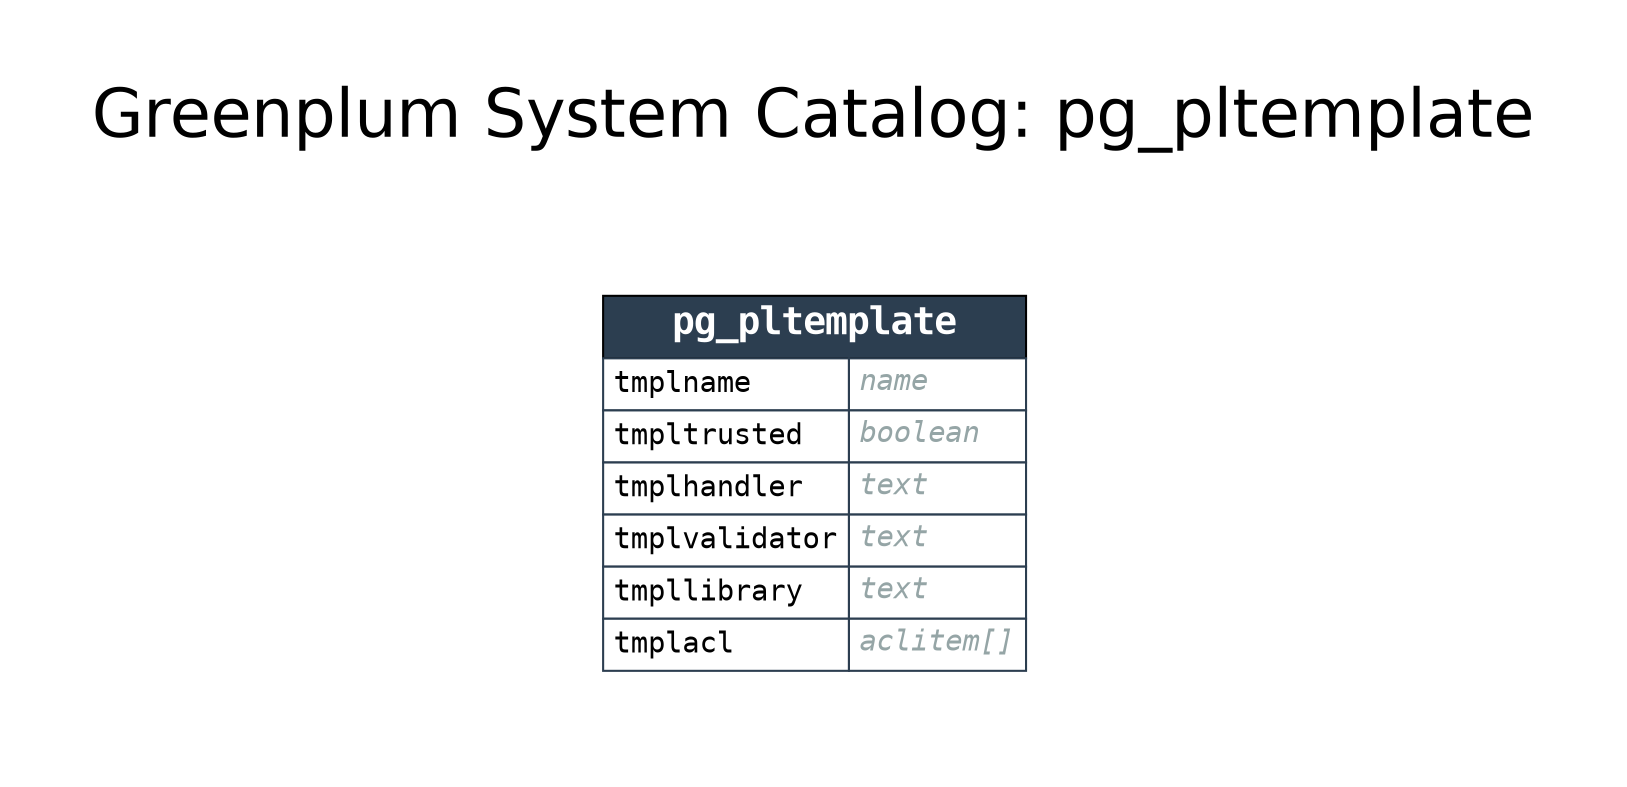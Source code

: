 digraph GPDB {

    label="Greenplum System Catalog: pg_pltemplate";
    labelloc="t";
    fontname="Helvetica"
    fontsize=32
    

    pad=0.5;
    nodesep=0.5;
    ranksep=0.5;
    rankdir=LR;
    node [shape = "plaintext"];

    
    subgraph cluster_from {
        rankdir=TB
        style=invis;

        
    }
    
    subgraph cluster_selected {
        rankdir=TB
        style=invis;

        
            pg_pltemplate [label = <<FONT FACE="monospace"><TABLE BORDER="0" CELLBORDER="1" CELLSPACING="0" CELLPADDING="4">
<TR><TD BGCOLOR="#2c3e50" ALIGN="CENTER" COLSPAN="2"><FONT COLOR="#FFFFFF" POINT-SIZE="18"><B>pg_pltemplate</B></FONT></TD></TR>

<TR>
<TD COLOR="#2c3e50" BGCOLOR="#FFFFFF" ALIGN="LEFT" PORT="tmplname_in"><FONT COLOR="#000000">tmplname</FONT></TD>
<TD COLOR="#2c3e50" BGCOLOR="#FFFFFF" ALIGN="LEFT" PORT="tmplname_out"><FONT COLOR="#95a5a6"><I>name</I></FONT></TD>
</TR>

<TR>
<TD COLOR="#2c3e50" BGCOLOR="#FFFFFF" ALIGN="LEFT" PORT="tmpltrusted_in"><FONT COLOR="#000000">tmpltrusted</FONT></TD>
<TD COLOR="#2c3e50" BGCOLOR="#FFFFFF" ALIGN="LEFT" PORT="tmpltrusted_out"><FONT COLOR="#95a5a6"><I>boolean</I></FONT></TD>
</TR>

<TR>
<TD COLOR="#2c3e50" BGCOLOR="#FFFFFF" ALIGN="LEFT" PORT="tmplhandler_in"><FONT COLOR="#000000">tmplhandler</FONT></TD>
<TD COLOR="#2c3e50" BGCOLOR="#FFFFFF" ALIGN="LEFT" PORT="tmplhandler_out"><FONT COLOR="#95a5a6"><I>text</I></FONT></TD>
</TR>

<TR>
<TD COLOR="#2c3e50" BGCOLOR="#FFFFFF" ALIGN="LEFT" PORT="tmplvalidator_in"><FONT COLOR="#000000">tmplvalidator</FONT></TD>
<TD COLOR="#2c3e50" BGCOLOR="#FFFFFF" ALIGN="LEFT" PORT="tmplvalidator_out"><FONT COLOR="#95a5a6"><I>text</I></FONT></TD>
</TR>

<TR>
<TD COLOR="#2c3e50" BGCOLOR="#FFFFFF" ALIGN="LEFT" PORT="tmpllibrary_in"><FONT COLOR="#000000">tmpllibrary</FONT></TD>
<TD COLOR="#2c3e50" BGCOLOR="#FFFFFF" ALIGN="LEFT" PORT="tmpllibrary_out"><FONT COLOR="#95a5a6"><I>text</I></FONT></TD>
</TR>

<TR>
<TD COLOR="#2c3e50" BGCOLOR="#FFFFFF" ALIGN="LEFT" PORT="tmplacl_in"><FONT COLOR="#000000">tmplacl</FONT></TD>
<TD COLOR="#2c3e50" BGCOLOR="#FFFFFF" ALIGN="LEFT" PORT="tmplacl_out"><FONT COLOR="#95a5a6"><I>aclitem[]</I></FONT></TD>
</TR>

</TABLE></FONT>> name = "pg_pltemplate" URL = "pg_pltemplate.svg"];
        
    }
    
    subgraph cluster_to {
        rankdir=TB
        style=invis;

        
    }
    

    

}